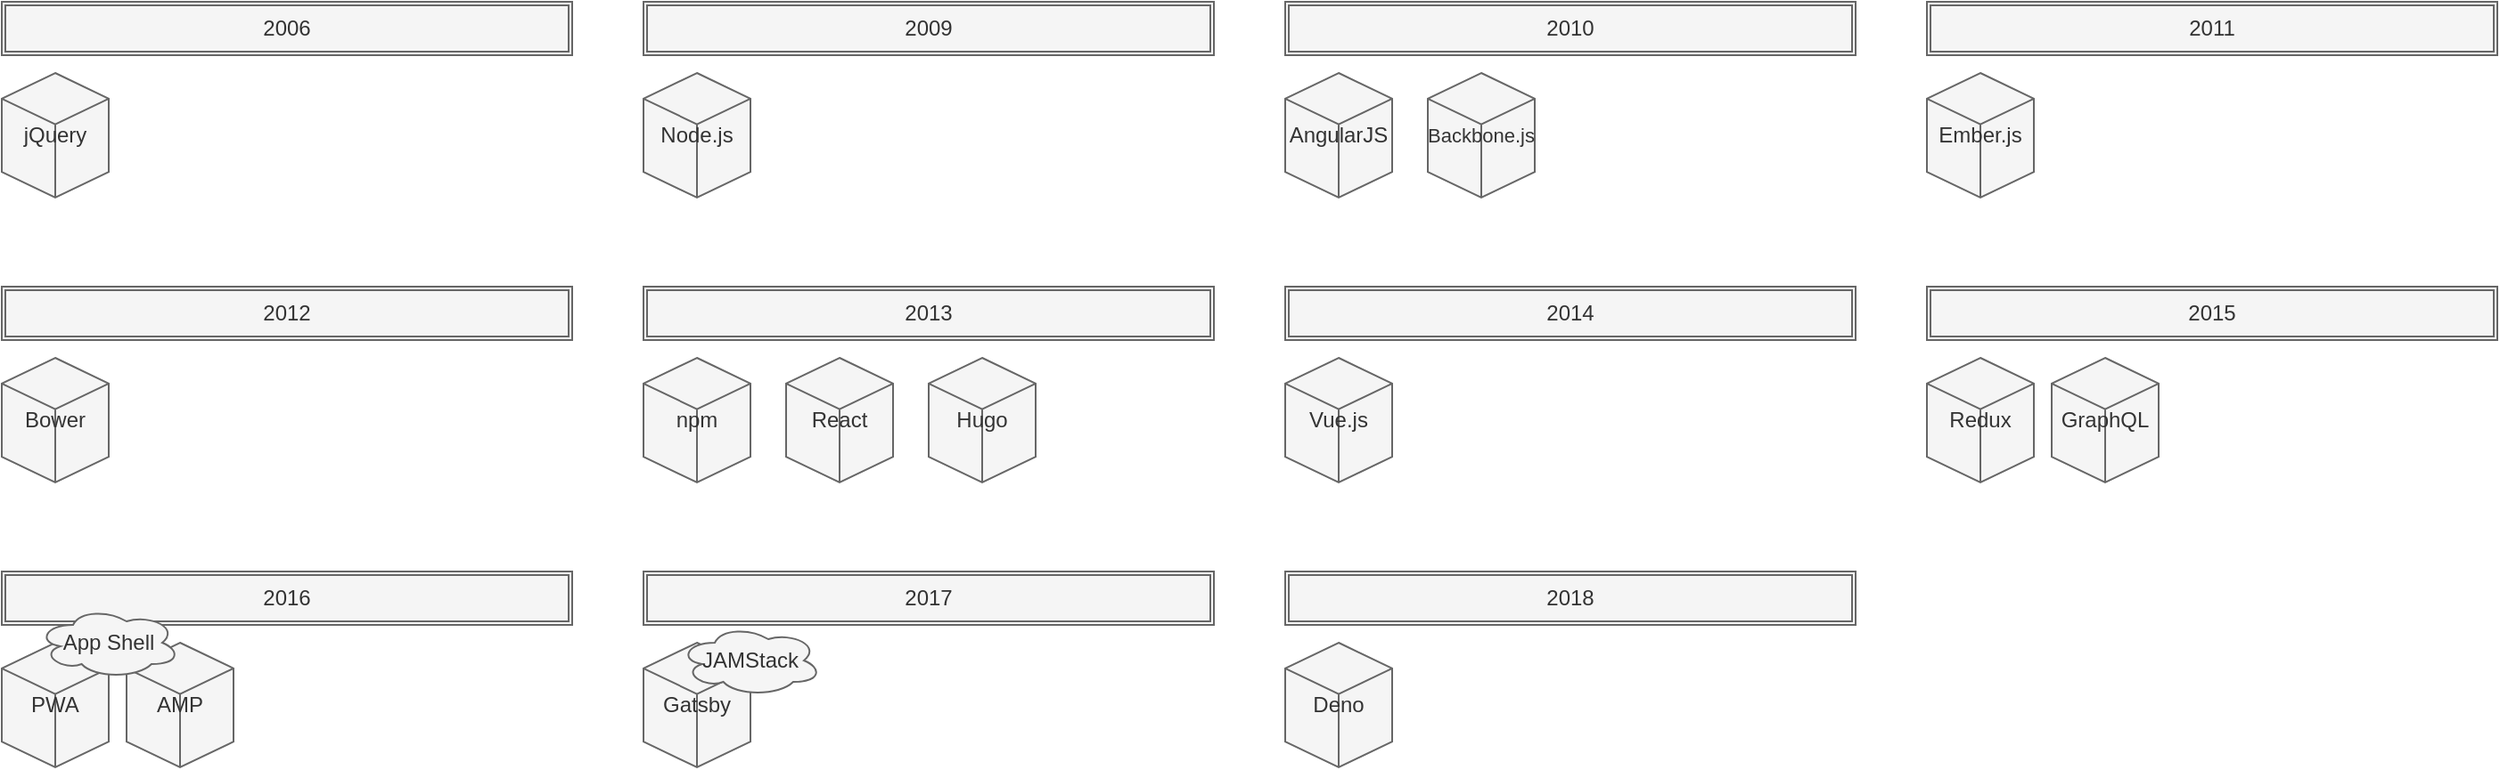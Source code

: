 <mxfile>
    <diagram id="LNP9S4-BVpzVc-00VTwb" name="Page-1">
        <mxGraphModel dx="586" dy="603" grid="1" gridSize="10" guides="1" tooltips="1" connect="1" arrows="1" fold="1" page="1" pageScale="1" pageWidth="850" pageHeight="1100" math="0" shadow="0">
            <root>
                <mxCell id="0"/>
                <mxCell id="1" parent="0"/>
                <mxCell id="8" value="2014" style="shape=ext;double=1;rounded=0;whiteSpace=wrap;html=1;shadow=0;sketch=0;fillColor=#f5f5f5;strokeColor=#666666;fontColor=#333333;" parent="1" vertex="1">
                    <mxGeometry x="720" y="160" width="320" height="30" as="geometry"/>
                </mxCell>
                <mxCell id="17" value="2012" style="shape=ext;double=1;rounded=0;whiteSpace=wrap;html=1;shadow=0;sketch=0;fillColor=#f5f5f5;strokeColor=#666666;fontColor=#333333;" parent="1" vertex="1">
                    <mxGeometry y="160" width="320" height="30" as="geometry"/>
                </mxCell>
                <mxCell id="26" value="2010" style="shape=ext;double=1;rounded=0;whiteSpace=wrap;html=1;shadow=0;sketch=0;fillColor=#f5f5f5;strokeColor=#666666;fontColor=#333333;" parent="1" vertex="1">
                    <mxGeometry x="720" width="320" height="30" as="geometry"/>
                </mxCell>
                <mxCell id="30" value="AngularJS" style="html=1;whiteSpace=wrap;shape=isoCube2;backgroundOutline=1;isoAngle=15;shadow=0;sketch=0;fillColor=#f5f5f5;strokeColor=#666666;fontColor=#333333;" parent="1" vertex="1">
                    <mxGeometry x="720" y="40" width="60" height="70" as="geometry"/>
                </mxCell>
                <mxCell id="32" value="2013" style="shape=ext;double=1;rounded=0;whiteSpace=wrap;html=1;shadow=0;sketch=0;fillColor=#f5f5f5;strokeColor=#666666;fontColor=#333333;" parent="1" vertex="1">
                    <mxGeometry x="360" y="160" width="320" height="30" as="geometry"/>
                </mxCell>
                <mxCell id="34" value="React" style="html=1;whiteSpace=wrap;shape=isoCube2;backgroundOutline=1;isoAngle=15;shadow=0;sketch=0;fillColor=#f5f5f5;strokeColor=#666666;fontColor=#333333;" parent="1" vertex="1">
                    <mxGeometry x="440" y="200" width="60" height="70" as="geometry"/>
                </mxCell>
                <mxCell id="36" value="2015" style="shape=ext;double=1;rounded=0;whiteSpace=wrap;html=1;shadow=0;sketch=0;fillColor=#f5f5f5;strokeColor=#666666;fontColor=#333333;" parent="1" vertex="1">
                    <mxGeometry x="1080" y="160" width="320" height="30" as="geometry"/>
                </mxCell>
                <mxCell id="39" value="Redux" style="html=1;whiteSpace=wrap;shape=isoCube2;backgroundOutline=1;isoAngle=15;shadow=0;sketch=0;fillColor=#f5f5f5;strokeColor=#666666;fontColor=#333333;" parent="1" vertex="1">
                    <mxGeometry x="1080" y="200" width="60" height="70" as="geometry"/>
                </mxCell>
                <mxCell id="40" value="Vue.js" style="html=1;whiteSpace=wrap;shape=isoCube2;backgroundOutline=1;isoAngle=15;shadow=0;sketch=0;fillColor=#f5f5f5;strokeColor=#666666;fontColor=#333333;" parent="1" vertex="1">
                    <mxGeometry x="720" y="200" width="60" height="70" as="geometry"/>
                </mxCell>
                <mxCell id="42" value="2017" style="shape=ext;double=1;rounded=0;whiteSpace=wrap;html=1;shadow=0;sketch=0;fillColor=#f5f5f5;strokeColor=#666666;fontColor=#333333;" parent="1" vertex="1">
                    <mxGeometry x="360" y="320" width="320" height="30" as="geometry"/>
                </mxCell>
                <mxCell id="44" value="Gatsby" style="html=1;whiteSpace=wrap;shape=isoCube2;backgroundOutline=1;isoAngle=15;shadow=0;sketch=0;fillColor=#f5f5f5;strokeColor=#666666;fontColor=#333333;" parent="1" vertex="1">
                    <mxGeometry x="360" y="360" width="60" height="70" as="geometry"/>
                </mxCell>
                <mxCell id="45" value="GraphQL" style="html=1;whiteSpace=wrap;shape=isoCube2;backgroundOutline=1;isoAngle=15;shadow=0;sketch=0;fillColor=#f5f5f5;strokeColor=#666666;fontColor=#333333;" parent="1" vertex="1">
                    <mxGeometry x="1150" y="200" width="60" height="70" as="geometry"/>
                </mxCell>
                <mxCell id="47" value="2018" style="shape=ext;double=1;rounded=0;whiteSpace=wrap;html=1;shadow=0;sketch=0;fillColor=#f5f5f5;strokeColor=#666666;fontColor=#333333;" parent="1" vertex="1">
                    <mxGeometry x="720" y="320" width="320" height="30" as="geometry"/>
                </mxCell>
                <mxCell id="49" value="Deno" style="html=1;whiteSpace=wrap;shape=isoCube2;backgroundOutline=1;isoAngle=15;shadow=0;sketch=0;fillColor=#f5f5f5;strokeColor=#666666;fontColor=#333333;" parent="1" vertex="1">
                    <mxGeometry x="720" y="360" width="60" height="70" as="geometry"/>
                </mxCell>
                <mxCell id="50" value="&lt;font style=&quot;font-size: 11px&quot;&gt;Backbone.js&lt;/font&gt;" style="html=1;whiteSpace=wrap;shape=isoCube2;backgroundOutline=1;isoAngle=15;shadow=0;sketch=0;fillColor=#f5f5f5;strokeColor=#666666;fontColor=#333333;" parent="1" vertex="1">
                    <mxGeometry x="800" y="40" width="60" height="70" as="geometry"/>
                </mxCell>
                <mxCell id="56" value="2011" style="shape=ext;double=1;rounded=0;whiteSpace=wrap;html=1;shadow=0;sketch=0;fillColor=#f5f5f5;strokeColor=#666666;fontColor=#333333;" parent="1" vertex="1">
                    <mxGeometry x="1080" width="320" height="30" as="geometry"/>
                </mxCell>
                <mxCell id="59" value="Ember.js" style="html=1;whiteSpace=wrap;shape=isoCube2;backgroundOutline=1;isoAngle=15;shadow=0;sketch=0;fillColor=#f5f5f5;strokeColor=#666666;fontColor=#333333;" parent="1" vertex="1">
                    <mxGeometry x="1080" y="40" width="60" height="70" as="geometry"/>
                </mxCell>
                <mxCell id="62" value="JAMStack" style="ellipse;shape=cloud;whiteSpace=wrap;html=1;shadow=0;sketch=0;fillColor=#f5f5f5;align=center;strokeColor=#666666;fontColor=#333333;" parent="1" vertex="1">
                    <mxGeometry x="380" y="350" width="80" height="40" as="geometry"/>
                </mxCell>
                <mxCell id="64" value="2016" style="shape=ext;double=1;rounded=0;whiteSpace=wrap;html=1;shadow=0;sketch=0;fillColor=#f5f5f5;strokeColor=#666666;fontColor=#333333;" parent="1" vertex="1">
                    <mxGeometry y="320" width="320" height="30" as="geometry"/>
                </mxCell>
                <mxCell id="68" value="PWA" style="html=1;whiteSpace=wrap;shape=isoCube2;backgroundOutline=1;isoAngle=15;shadow=0;sketch=0;fillColor=#f5f5f5;strokeColor=#666666;fontColor=#333333;" parent="1" vertex="1">
                    <mxGeometry y="360" width="60" height="70" as="geometry"/>
                </mxCell>
                <mxCell id="69" value="AMP" style="html=1;whiteSpace=wrap;shape=isoCube2;backgroundOutline=1;isoAngle=15;shadow=0;sketch=0;fillColor=#f5f5f5;strokeColor=#666666;fontColor=#333333;" parent="1" vertex="1">
                    <mxGeometry x="70" y="360" width="60" height="70" as="geometry"/>
                </mxCell>
                <mxCell id="70" value="App Shell" style="ellipse;shape=cloud;whiteSpace=wrap;html=1;shadow=0;sketch=0;fillColor=#f5f5f5;align=center;strokeColor=#666666;fontColor=#333333;" parent="1" vertex="1">
                    <mxGeometry x="20" y="340" width="80" height="40" as="geometry"/>
                </mxCell>
                <mxCell id="71" value="Hugo" style="html=1;whiteSpace=wrap;shape=isoCube2;backgroundOutline=1;isoAngle=15;shadow=0;sketch=0;fillColor=#f5f5f5;strokeColor=#666666;fontColor=#333333;" parent="1" vertex="1">
                    <mxGeometry x="520" y="200" width="60" height="70" as="geometry"/>
                </mxCell>
                <mxCell id="73" value="2009" style="shape=ext;double=1;rounded=0;whiteSpace=wrap;html=1;shadow=0;sketch=0;fillColor=#f5f5f5;strokeColor=#666666;fontColor=#333333;" parent="1" vertex="1">
                    <mxGeometry x="360" width="320" height="30" as="geometry"/>
                </mxCell>
                <mxCell id="74" value="Node.js" style="html=1;whiteSpace=wrap;shape=isoCube2;backgroundOutline=1;isoAngle=15;shadow=0;sketch=0;fillColor=#f5f5f5;strokeColor=#666666;fontColor=#333333;" parent="1" vertex="1">
                    <mxGeometry x="360" y="40" width="60" height="70" as="geometry"/>
                </mxCell>
                <mxCell id="80" value="2006" style="shape=ext;double=1;rounded=0;whiteSpace=wrap;html=1;shadow=0;sketch=0;fillColor=#f5f5f5;strokeColor=#666666;fontColor=#333333;" parent="1" vertex="1">
                    <mxGeometry width="320" height="30" as="geometry"/>
                </mxCell>
                <mxCell id="81" value="jQuery" style="html=1;whiteSpace=wrap;shape=isoCube2;backgroundOutline=1;isoAngle=15;shadow=0;sketch=0;fillColor=#f5f5f5;strokeColor=#666666;fontColor=#333333;" parent="1" vertex="1">
                    <mxGeometry y="40" width="60" height="70" as="geometry"/>
                </mxCell>
                <mxCell id="82" value="Bower" style="html=1;whiteSpace=wrap;shape=isoCube2;backgroundOutline=1;isoAngle=15;shadow=0;sketch=0;fillColor=#f5f5f5;strokeColor=#666666;fontColor=#333333;" parent="1" vertex="1">
                    <mxGeometry y="200" width="60" height="70" as="geometry"/>
                </mxCell>
                <mxCell id="83" value="npm" style="html=1;whiteSpace=wrap;shape=isoCube2;backgroundOutline=1;isoAngle=15;shadow=0;sketch=0;fillColor=#f5f5f5;strokeColor=#666666;fontColor=#333333;" parent="1" vertex="1">
                    <mxGeometry x="360" y="200" width="60" height="70" as="geometry"/>
                </mxCell>
            </root>
        </mxGraphModel>
    </diagram>
</mxfile>
